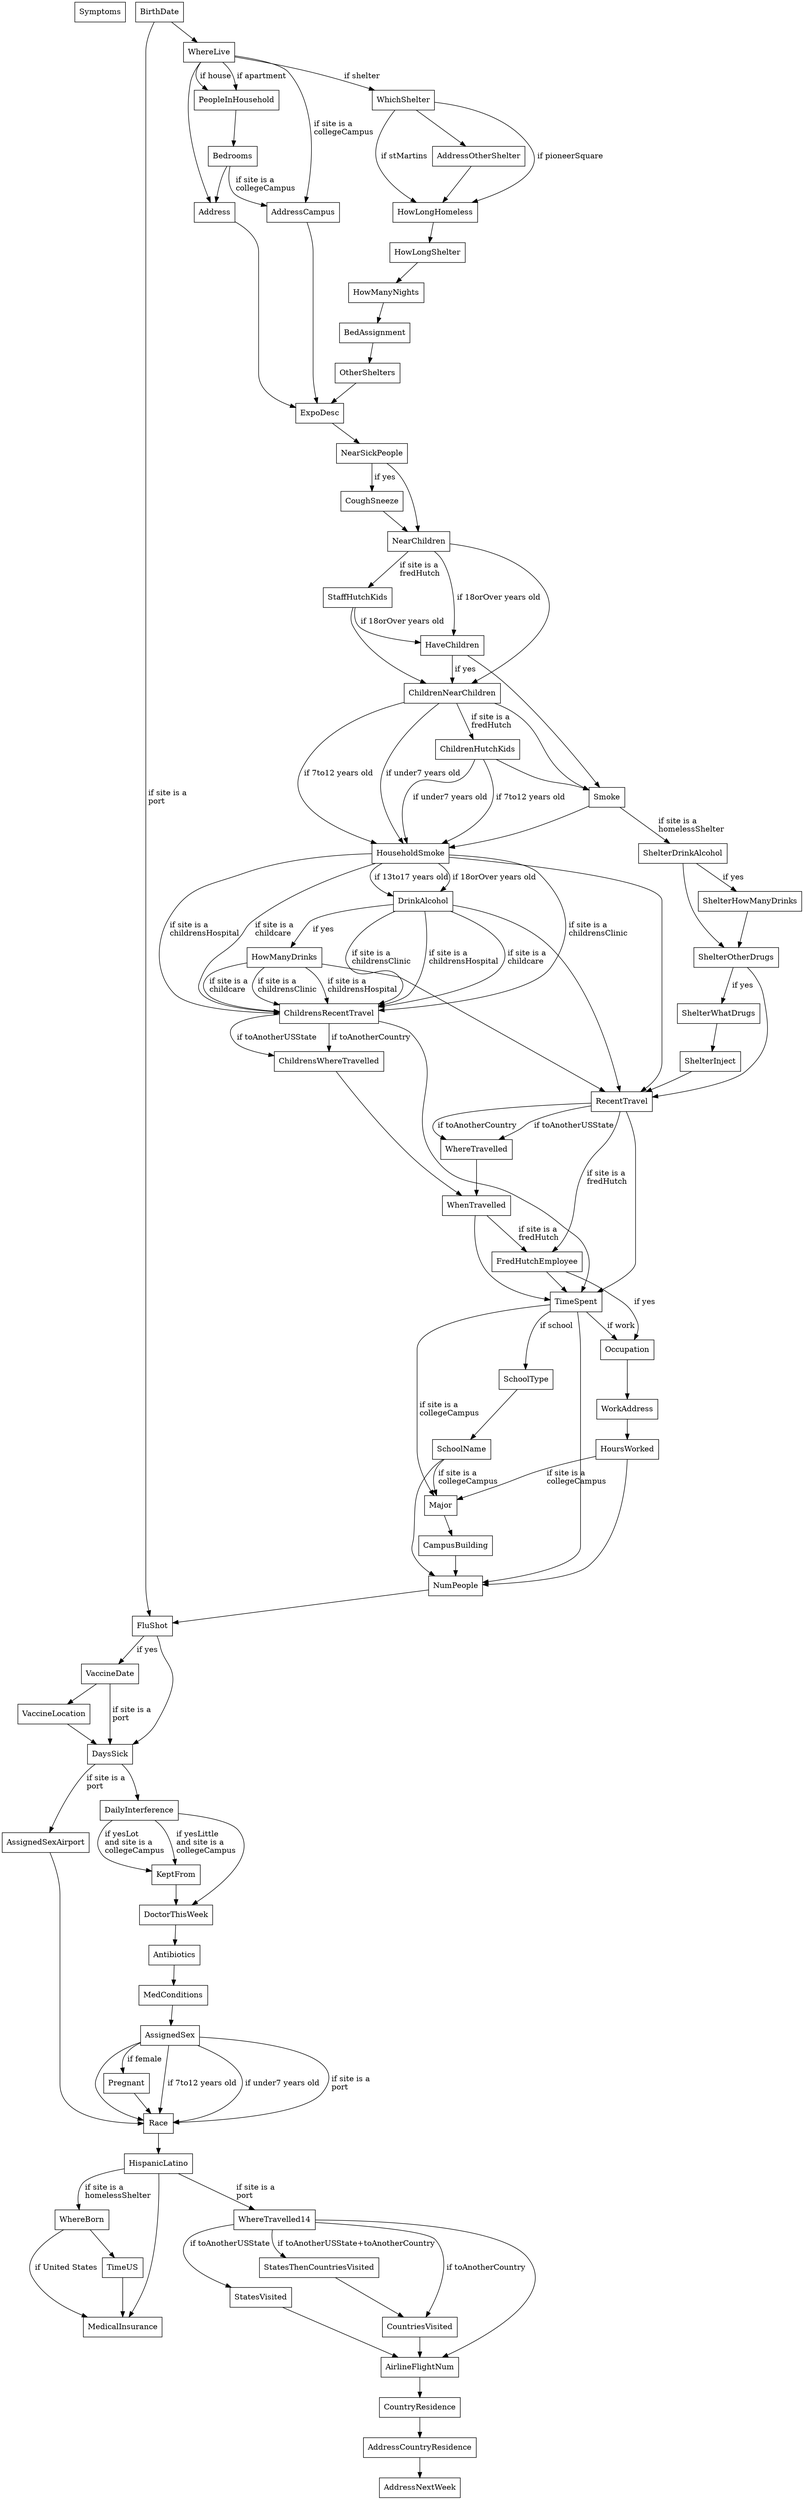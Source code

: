 digraph {
  node [shape=box];

  Symptoms;

  BirthDate;
  BirthDate -> FluShot [label=" if site is a \l port\l"];
  BirthDate -> WhereLive;

  WhereLive;
  WhereLive -> PeopleInHousehold [label=" if house\l"];
  WhereLive -> PeopleInHousehold [label=" if apartment\l"];
  WhereLive -> WhichShelter [label=" if shelter\l"];
  WhereLive -> AddressCampus [label=" if site is a \l collegeCampus\l"];
  WhereLive -> Address;

  PeopleInHousehold;
  PeopleInHousehold -> Bedrooms;

  Bedrooms;
  Bedrooms -> AddressCampus [label=" if site is a \l collegeCampus\l"];
  Bedrooms -> Address;

  WhichShelter;
  WhichShelter -> HowLongHomeless [label=" if pioneerSquare\l"];
  WhichShelter -> HowLongHomeless [label=" if stMartins\l"];
  WhichShelter -> AddressOtherShelter;

  AddressOtherShelter;
  AddressOtherShelter -> HowLongHomeless;

  HowLongHomeless;
  HowLongHomeless -> HowLongShelter;

  HowLongShelter;
  HowLongShelter -> HowManyNights;

  HowManyNights;
  HowManyNights -> BedAssignment;

  BedAssignment;
  BedAssignment -> OtherShelters;

  OtherShelters;
  OtherShelters -> ExpoDesc;

  Address;
  Address -> ExpoDesc;

  AddressCampus;
  AddressCampus -> ExpoDesc;

  ExpoDesc;
  ExpoDesc -> NearSickPeople;

  NearSickPeople;
  NearSickPeople -> CoughSneeze [label=" if yes\l"];
  NearSickPeople -> NearChildren;

  CoughSneeze;
  CoughSneeze -> NearChildren;

  NearChildren;
  NearChildren -> StaffHutchKids [label=" if site is a \l fredHutch\l"];
  NearChildren -> HaveChildren [label=" if 18orOver years old\l"];
  NearChildren -> ChildrenNearChildren;

  StaffHutchKids;
  StaffHutchKids -> HaveChildren [label=" if 18orOver years old\l"];
  StaffHutchKids -> ChildrenNearChildren;

  HaveChildren;
  HaveChildren -> ChildrenNearChildren [label=" if yes\l"];
  HaveChildren -> Smoke;

  ChildrenNearChildren;
  ChildrenNearChildren -> ChildrenHutchKids [label=" if site is a \l fredHutch\l"];
  ChildrenNearChildren -> HouseholdSmoke [label=" if 7to12 years old\l"];
  ChildrenNearChildren -> HouseholdSmoke [label=" if under7 years old\l"];
  ChildrenNearChildren -> Smoke;

  ChildrenHutchKids;
  ChildrenHutchKids -> HouseholdSmoke [label=" if 7to12 years old\l"];
  ChildrenHutchKids -> HouseholdSmoke [label=" if under7 years old\l"];
  ChildrenHutchKids -> Smoke;

  Smoke;
  Smoke -> ShelterDrinkAlcohol [label=" if site is a \l homelessShelter\l"];
  Smoke -> HouseholdSmoke;

  HouseholdSmoke;
  HouseholdSmoke -> DrinkAlcohol [label=" if 13to17 years old\l"];
  HouseholdSmoke -> DrinkAlcohol [label=" if 18orOver years old\l"];
  HouseholdSmoke -> ChildrensRecentTravel [label=" if site is a \l childrensClinic\l"];
  HouseholdSmoke -> ChildrensRecentTravel [label=" if site is a \l childrensHospital\l"];
  HouseholdSmoke -> ChildrensRecentTravel [label=" if site is a \l childcare\l"];
  HouseholdSmoke -> RecentTravel;

  ShelterDrinkAlcohol;
  ShelterDrinkAlcohol -> ShelterHowManyDrinks [label=" if yes\l"];
  ShelterDrinkAlcohol -> ShelterOtherDrugs;

  ShelterHowManyDrinks;
  ShelterHowManyDrinks -> ShelterOtherDrugs;

  ShelterOtherDrugs;
  ShelterOtherDrugs -> ShelterWhatDrugs [label=" if yes\l"];
  ShelterOtherDrugs -> RecentTravel;

  ShelterWhatDrugs;
  ShelterWhatDrugs -> ShelterInject;

  ShelterInject;
  ShelterInject -> RecentTravel;

  DrinkAlcohol;
  DrinkAlcohol -> HowManyDrinks [label=" if yes\l"];
  DrinkAlcohol -> ChildrensRecentTravel [label=" if site is a \l childrensClinic\l"];
  DrinkAlcohol -> ChildrensRecentTravel [label=" if site is a \l childrensHospital\l"];
  DrinkAlcohol -> ChildrensRecentTravel [label=" if site is a \l childcare\l"];
  DrinkAlcohol -> RecentTravel;

  HowManyDrinks;
  HowManyDrinks -> ChildrensRecentTravel [label=" if site is a \l childrensClinic\l"];
  HowManyDrinks -> ChildrensRecentTravel [label=" if site is a \l childrensHospital\l"];
  HowManyDrinks -> ChildrensRecentTravel [label=" if site is a \l childcare\l"];
  HowManyDrinks -> RecentTravel;

  RecentTravel;
  RecentTravel -> WhereTravelled [label=" if toAnotherUSState\l"];
  RecentTravel -> WhereTravelled [label=" if toAnotherCountry\l"];
  RecentTravel -> FredHutchEmployee [label=" if site is a \l fredHutch\l"];
  RecentTravel -> TimeSpent;

  WhereTravelled;
  WhereTravelled -> WhenTravelled;

  WhenTravelled;
  WhenTravelled -> FredHutchEmployee [label=" if site is a \l fredHutch\l"];
  WhenTravelled -> TimeSpent;

  ChildrensRecentTravel;
  ChildrensRecentTravel -> ChildrensWhereTravelled [label=" if toAnotherUSState\l"];
  ChildrensRecentTravel -> ChildrensWhereTravelled [label=" if toAnotherCountry\l"];
  ChildrensRecentTravel -> TimeSpent;

  ChildrensWhereTravelled;
  ChildrensWhereTravelled -> WhenTravelled;

  FredHutchEmployee;
  FredHutchEmployee -> Occupation [label=" if yes\l"];
  FredHutchEmployee -> TimeSpent;

  TimeSpent;
  TimeSpent -> Occupation [label=" if work\l"];
  TimeSpent -> SchoolType [label=" if school\l"];
  TimeSpent -> Major [label=" if site is a \l collegeCampus\l"];
  TimeSpent -> NumPeople;

  Occupation;
  Occupation -> WorkAddress;

  WorkAddress;
  WorkAddress -> HoursWorked;

  HoursWorked;
  HoursWorked -> Major [label=" if site is a \l collegeCampus\l"];
  HoursWorked -> NumPeople;

  SchoolType;
  SchoolType -> SchoolName;

  SchoolName;
  SchoolName -> Major [label=" if site is a \l collegeCampus\l"];
  SchoolName -> NumPeople;

  Major;
  Major -> CampusBuilding;

  CampusBuilding;
  CampusBuilding -> NumPeople;

  NumPeople;
  NumPeople -> FluShot;

  FluShot;
  FluShot -> VaccineDate [label=" if yes\l"];
  FluShot -> DaysSick;

  VaccineDate;
  VaccineDate -> DaysSick [label=" if site is a \l port\l"];
  VaccineDate -> VaccineLocation;

  VaccineLocation;
  VaccineLocation -> DaysSick;

  DaysSick;
  DaysSick -> AssignedSexAirport [label=" if site is a \l port\l"];
  DaysSick -> DailyInterference;

  DailyInterference;
  DailyInterference -> KeptFrom [label=" if yesLot \l and site is a \l collegeCampus\l"];
  DailyInterference -> KeptFrom [label=" if yesLittle \l and site is a \l collegeCampus\l"];
  DailyInterference -> DoctorThisWeek;

  KeptFrom;
  KeptFrom -> DoctorThisWeek;

  DoctorThisWeek;
  DoctorThisWeek -> Antibiotics;

  Antibiotics;
  Antibiotics -> MedConditions;

  MedConditions;
  MedConditions -> AssignedSex;

  AssignedSex;
  AssignedSex -> Race [label=" if 7to12 years old\l"];
  AssignedSex -> Race [label=" if under7 years old\l"];
  AssignedSex -> Pregnant [label=" if female\l"];
  AssignedSex -> Race [label=" if site is a \l port\l"];
  AssignedSex -> Race;

  AssignedSexAirport;
  AssignedSexAirport -> Race;

  Pregnant;
  Pregnant -> Race;

  Race;
  Race -> HispanicLatino;

  HispanicLatino;
  HispanicLatino -> WhereBorn [label=" if site is a \l homelessShelter\l"];
  HispanicLatino -> WhereTravelled14 [label=" if site is a \l port\l"];
  HispanicLatino -> MedicalInsurance;

  WhereBorn;
  WhereBorn -> MedicalInsurance [label=" if United States\l"];
  WhereBorn -> TimeUS;

  TimeUS;
  TimeUS -> MedicalInsurance;

  MedicalInsurance;

  WhereTravelled14;
  WhereTravelled14 -> StatesThenCountriesVisited [label=" if toAnotherUSState+toAnotherCountry\l"];
  WhereTravelled14 -> StatesVisited [label=" if toAnotherUSState\l"];
  WhereTravelled14 -> CountriesVisited [label=" if toAnotherCountry\l"];
  WhereTravelled14 -> AirlineFlightNum;

  StatesVisited;
  StatesVisited -> AirlineFlightNum;

  StatesThenCountriesVisited;
  StatesThenCountriesVisited -> CountriesVisited;

  CountriesVisited;
  CountriesVisited -> AirlineFlightNum;

  AirlineFlightNum;
  AirlineFlightNum -> CountryResidence;

  CountryResidence;
  CountryResidence -> AddressCountryResidence;

  AddressCountryResidence;
  AddressCountryResidence -> AddressNextWeek;

  AddressNextWeek;

}
